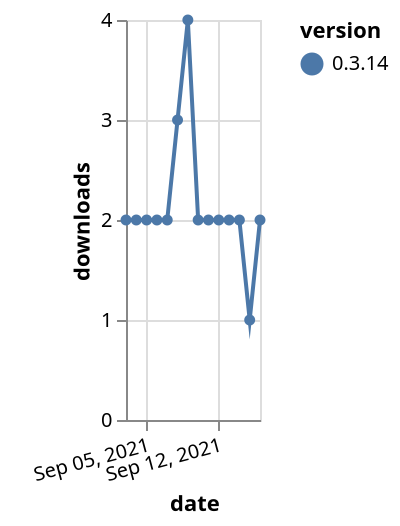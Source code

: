 {"$schema": "https://vega.github.io/schema/vega-lite/v5.json", "description": "A simple bar chart with embedded data.", "data": {"values": [{"date": "2021-09-03", "total": 8037, "delta": 2, "version": "0.3.14"}, {"date": "2021-09-04", "total": 8039, "delta": 2, "version": "0.3.14"}, {"date": "2021-09-05", "total": 8041, "delta": 2, "version": "0.3.14"}, {"date": "2021-09-06", "total": 8043, "delta": 2, "version": "0.3.14"}, {"date": "2021-09-07", "total": 8045, "delta": 2, "version": "0.3.14"}, {"date": "2021-09-08", "total": 8048, "delta": 3, "version": "0.3.14"}, {"date": "2021-09-09", "total": 8052, "delta": 4, "version": "0.3.14"}, {"date": "2021-09-10", "total": 8054, "delta": 2, "version": "0.3.14"}, {"date": "2021-09-11", "total": 8056, "delta": 2, "version": "0.3.14"}, {"date": "2021-09-12", "total": 8058, "delta": 2, "version": "0.3.14"}, {"date": "2021-09-13", "total": 8060, "delta": 2, "version": "0.3.14"}, {"date": "2021-09-14", "total": 8062, "delta": 2, "version": "0.3.14"}, {"date": "2021-09-15", "total": 8063, "delta": 1, "version": "0.3.14"}, {"date": "2021-09-16", "total": 8065, "delta": 2, "version": "0.3.14"}]}, "width": "container", "mark": {"type": "line", "point": {"filled": true}}, "encoding": {"x": {"field": "date", "type": "temporal", "timeUnit": "yearmonthdate", "title": "date", "axis": {"labelAngle": -15}}, "y": {"field": "delta", "type": "quantitative", "title": "downloads"}, "color": {"field": "version", "type": "nominal"}, "tooltip": {"field": "delta"}}}